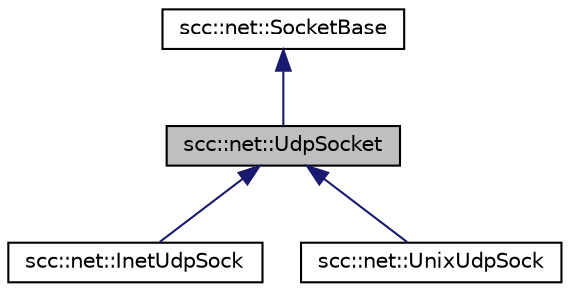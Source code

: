 digraph "scc::net::UdpSocket"
{
 // LATEX_PDF_SIZE
  edge [fontname="Helvetica",fontsize="10",labelfontname="Helvetica",labelfontsize="10"];
  node [fontname="Helvetica",fontsize="10",shape=record];
  Node1 [label="scc::net::UdpSocket",height=0.2,width=0.4,color="black", fillcolor="grey75", style="filled", fontcolor="black",tooltip="Udp socket base class."];
  Node2 -> Node1 [dir="back",color="midnightblue",fontsize="10",style="solid",fontname="Helvetica"];
  Node2 [label="scc::net::SocketBase",height=0.2,width=0.4,color="black", fillcolor="white", style="filled",URL="$d9/d14/classscc_1_1net_1_1SocketBase.html",tooltip="Socket base class."];
  Node1 -> Node3 [dir="back",color="midnightblue",fontsize="10",style="solid",fontname="Helvetica"];
  Node3 [label="scc::net::InetUdpSock",height=0.2,width=0.4,color="black", fillcolor="white", style="filled",URL="$df/da1/classscc_1_1net_1_1InetUdpSock.html",tooltip="Internet user datagram protocol (udp) socket."];
  Node1 -> Node4 [dir="back",color="midnightblue",fontsize="10",style="solid",fontname="Helvetica"];
  Node4 [label="scc::net::UnixUdpSock",height=0.2,width=0.4,color="black", fillcolor="white", style="filled",URL="$d0/d46/classscc_1_1net_1_1UnixUdpSock.html",tooltip="Unix domain udp (datagram) socket."];
}

